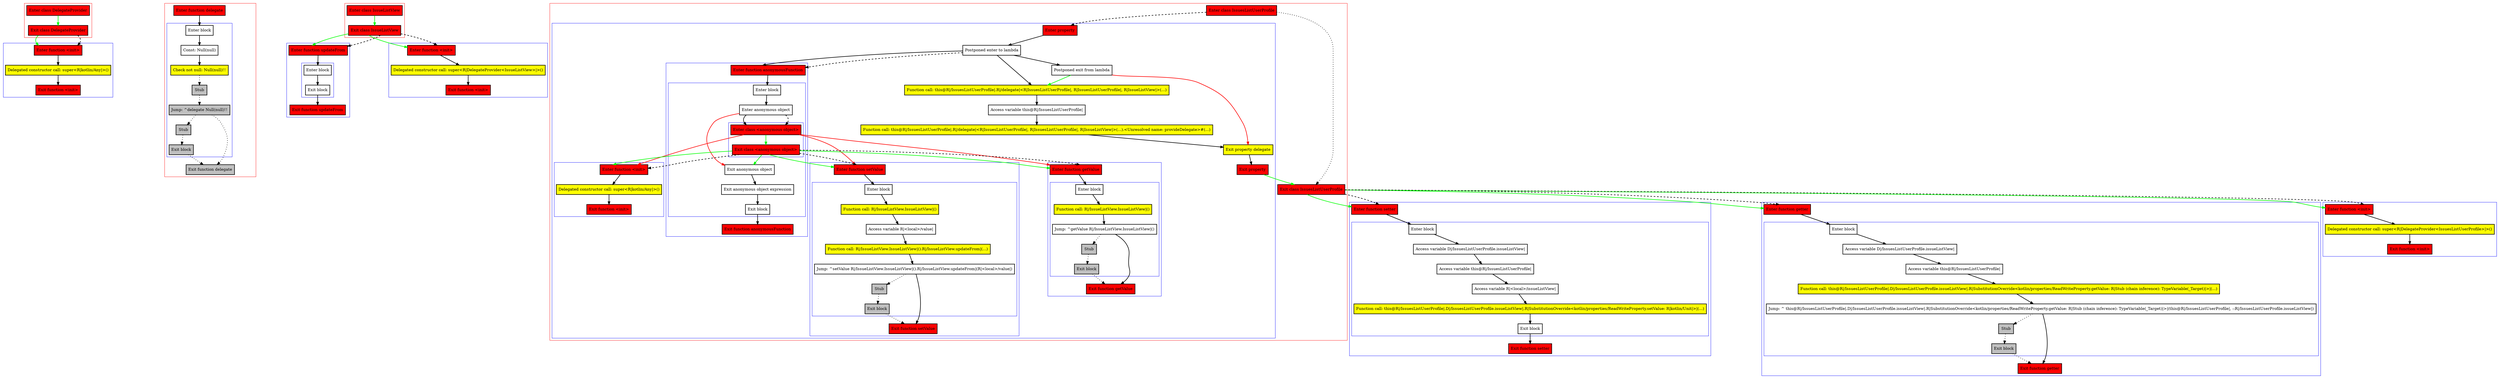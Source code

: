 digraph delegateWithAnonymousObject_kt {
    graph [nodesep=3]
    node [shape=box penwidth=2]
    edge [penwidth=2]

    subgraph cluster_0 {
        color=red
        0 [label="Enter class DelegateProvider" style="filled" fillcolor=red];
        1 [label="Exit class DelegateProvider" style="filled" fillcolor=red];
    }
    subgraph cluster_1 {
        color=blue
        2 [label="Enter function <init>" style="filled" fillcolor=red];
        3 [label="Delegated constructor call: super<R|kotlin/Any|>()" style="filled" fillcolor=yellow];
        4 [label="Exit function <init>" style="filled" fillcolor=red];
    }
    0 -> {1} [color=green];
    1 -> {2} [color=green];
    1 -> {2} [style=dashed];
    2 -> {3};
    3 -> {4};

    subgraph cluster_2 {
        color=red
        5 [label="Enter function delegate" style="filled" fillcolor=red];
        subgraph cluster_3 {
            color=blue
            6 [label="Enter block"];
            7 [label="Const: Null(null)"];
            8 [label="Check not null: Null(null)!!" style="filled" fillcolor=yellow];
            9 [label="Stub" style="filled" fillcolor=gray];
            10 [label="Jump: ^delegate Null(null)!!" style="filled" fillcolor=gray];
            11 [label="Stub" style="filled" fillcolor=gray];
            12 [label="Exit block" style="filled" fillcolor=gray];
        }
        13 [label="Exit function delegate" style="filled" fillcolor=gray];
    }
    5 -> {6};
    6 -> {7};
    7 -> {8};
    8 -> {9} [style=dotted];
    9 -> {10} [style=dotted];
    10 -> {11 13} [style=dotted];
    11 -> {12} [style=dotted];
    12 -> {13} [style=dotted];

    subgraph cluster_4 {
        color=red
        14 [label="Enter class IssueListView" style="filled" fillcolor=red];
        15 [label="Exit class IssueListView" style="filled" fillcolor=red];
    }
    subgraph cluster_5 {
        color=blue
        16 [label="Enter function updateFrom" style="filled" fillcolor=red];
        subgraph cluster_6 {
            color=blue
            17 [label="Enter block"];
            18 [label="Exit block"];
        }
        19 [label="Exit function updateFrom" style="filled" fillcolor=red];
    }
    subgraph cluster_7 {
        color=blue
        20 [label="Enter function <init>" style="filled" fillcolor=red];
        21 [label="Delegated constructor call: super<R|DelegateProvider<IssueListView>|>()" style="filled" fillcolor=yellow];
        22 [label="Exit function <init>" style="filled" fillcolor=red];
    }
    14 -> {15} [color=green];
    15 -> {16 20} [color=green];
    15 -> {16 20} [style=dashed];
    16 -> {17};
    17 -> {18};
    18 -> {19};
    20 -> {21};
    21 -> {22};

    subgraph cluster_8 {
        color=red
        23 [label="Enter class IssuesListUserProfile" style="filled" fillcolor=red];
        subgraph cluster_9 {
            color=blue
            24 [label="Enter property" style="filled" fillcolor=red];
            25 [label="Postponed enter to lambda"];
            subgraph cluster_10 {
                color=blue
                26 [label="Enter function anonymousFunction" style="filled" fillcolor=red];
                subgraph cluster_11 {
                    color=blue
                    27 [label="Enter block"];
                    28 [label="Enter anonymous object"];
                    subgraph cluster_12 {
                        color=blue
                        29 [label="Enter class <anonymous object>" style="filled" fillcolor=red];
                        30 [label="Exit class <anonymous object>" style="filled" fillcolor=red];
                    }
                    31 [label="Exit anonymous object"];
                    32 [label="Exit anonymous object expression"];
                    33 [label="Exit block"];
                }
                34 [label="Exit function anonymousFunction" style="filled" fillcolor=red];
            }
            subgraph cluster_13 {
                color=blue
                35 [label="Enter function setValue" style="filled" fillcolor=red];
                subgraph cluster_14 {
                    color=blue
                    36 [label="Enter block"];
                    37 [label="Function call: R|/IssueListView.IssueListView|()" style="filled" fillcolor=yellow];
                    38 [label="Access variable R|<local>/value|"];
                    39 [label="Function call: R|/IssueListView.IssueListView|().R|/IssueListView.updateFrom|(...)" style="filled" fillcolor=yellow];
                    40 [label="Jump: ^setValue R|/IssueListView.IssueListView|().R|/IssueListView.updateFrom|(R|<local>/value|)"];
                    41 [label="Stub" style="filled" fillcolor=gray];
                    42 [label="Exit block" style="filled" fillcolor=gray];
                }
                43 [label="Exit function setValue" style="filled" fillcolor=red];
            }
            subgraph cluster_15 {
                color=blue
                44 [label="Enter function getValue" style="filled" fillcolor=red];
                subgraph cluster_16 {
                    color=blue
                    45 [label="Enter block"];
                    46 [label="Function call: R|/IssueListView.IssueListView|()" style="filled" fillcolor=yellow];
                    47 [label="Jump: ^getValue R|/IssueListView.IssueListView|()"];
                    48 [label="Stub" style="filled" fillcolor=gray];
                    49 [label="Exit block" style="filled" fillcolor=gray];
                }
                50 [label="Exit function getValue" style="filled" fillcolor=red];
            }
            subgraph cluster_17 {
                color=blue
                51 [label="Enter function <init>" style="filled" fillcolor=red];
                52 [label="Delegated constructor call: super<R|kotlin/Any|>()" style="filled" fillcolor=yellow];
                53 [label="Exit function <init>" style="filled" fillcolor=red];
            }
            54 [label="Postponed exit from lambda"];
            55 [label="Function call: this@R|/IssuesListUserProfile|.R|/delegate|<R|IssuesListUserProfile|, R|IssuesListUserProfile|, R|IssueListView|>(...)" style="filled" fillcolor=yellow];
            56 [label="Access variable this@R|/IssuesListUserProfile|"];
            57 [label="Function call: this@R|/IssuesListUserProfile|.R|/delegate|<R|IssuesListUserProfile|, R|IssuesListUserProfile|, R|IssueListView|>(...).<Unresolved name: provideDelegate>#(...)" style="filled" fillcolor=yellow];
            58 [label="Exit property delegate" style="filled" fillcolor=yellow];
            59 [label="Exit property" style="filled" fillcolor=red];
        }
        60 [label="Exit class IssuesListUserProfile" style="filled" fillcolor=red];
    }
    subgraph cluster_18 {
        color=blue
        61 [label="Enter function setter" style="filled" fillcolor=red];
        subgraph cluster_19 {
            color=blue
            62 [label="Enter block"];
            63 [label="Access variable D|/IssuesListUserProfile.issueListView|"];
            64 [label="Access variable this@R|/IssuesListUserProfile|"];
            65 [label="Access variable R|<local>/issueListView|"];
            66 [label="Function call: this@R|/IssuesListUserProfile|.D|/IssuesListUserProfile.issueListView|.R|SubstitutionOverride<kotlin/properties/ReadWriteProperty.setValue: R|kotlin/Unit|>|(...)" style="filled" fillcolor=yellow];
            67 [label="Exit block"];
        }
        68 [label="Exit function setter" style="filled" fillcolor=red];
    }
    subgraph cluster_20 {
        color=blue
        69 [label="Enter function getter" style="filled" fillcolor=red];
        subgraph cluster_21 {
            color=blue
            70 [label="Enter block"];
            71 [label="Access variable D|/IssuesListUserProfile.issueListView|"];
            72 [label="Access variable this@R|/IssuesListUserProfile|"];
            73 [label="Function call: this@R|/IssuesListUserProfile|.D|/IssuesListUserProfile.issueListView|.R|SubstitutionOverride<kotlin/properties/ReadWriteProperty.getValue: R|Stub (chain inference): TypeVariable(_Target)|>|(...)" style="filled" fillcolor=yellow];
            74 [label="Jump: ^ this@R|/IssuesListUserProfile|.D|/IssuesListUserProfile.issueListView|.R|SubstitutionOverride<kotlin/properties/ReadWriteProperty.getValue: R|Stub (chain inference): TypeVariable(_Target)|>|(this@R|/IssuesListUserProfile|, ::R|/IssuesListUserProfile.issueListView|)"];
            75 [label="Stub" style="filled" fillcolor=gray];
            76 [label="Exit block" style="filled" fillcolor=gray];
        }
        77 [label="Exit function getter" style="filled" fillcolor=red];
    }
    subgraph cluster_22 {
        color=blue
        78 [label="Enter function <init>" style="filled" fillcolor=red];
        79 [label="Delegated constructor call: super<R|DelegateProvider<IssuesListUserProfile>|>()" style="filled" fillcolor=yellow];
        80 [label="Exit function <init>" style="filled" fillcolor=red];
    }
    23 -> {60} [style=dotted];
    23 -> {24} [style=dashed];
    24 -> {25};
    25 -> {26 54 55};
    25 -> {26} [style=dashed];
    26 -> {27};
    27 -> {28};
    28 -> {29};
    28 -> {31} [color=red];
    28 -> {29} [style=dashed];
    29 -> {30} [color=green];
    29 -> {35 44 51} [color=red];
    30 -> {31 35 44 51} [color=green];
    30 -> {35 44 51} [style=dashed];
    31 -> {32};
    32 -> {33};
    33 -> {34};
    35 -> {36};
    36 -> {37};
    37 -> {38};
    38 -> {39};
    39 -> {40};
    40 -> {43};
    40 -> {41} [style=dotted];
    41 -> {42} [style=dotted];
    42 -> {43} [style=dotted];
    44 -> {45};
    45 -> {46};
    46 -> {47};
    47 -> {50};
    47 -> {48} [style=dotted];
    48 -> {49} [style=dotted];
    49 -> {50} [style=dotted];
    51 -> {52};
    52 -> {53};
    54 -> {55} [color=green];
    54 -> {58} [color=red];
    55 -> {56};
    56 -> {57};
    57 -> {58};
    58 -> {59};
    59 -> {60} [color=green];
    60 -> {61 69 78} [color=green];
    60 -> {61 69 78} [style=dashed];
    61 -> {62};
    62 -> {63};
    63 -> {64};
    64 -> {65};
    65 -> {66};
    66 -> {67};
    67 -> {68};
    69 -> {70};
    70 -> {71};
    71 -> {72};
    72 -> {73};
    73 -> {74};
    74 -> {77};
    74 -> {75} [style=dotted];
    75 -> {76} [style=dotted];
    76 -> {77} [style=dotted];
    78 -> {79};
    79 -> {80};

}
